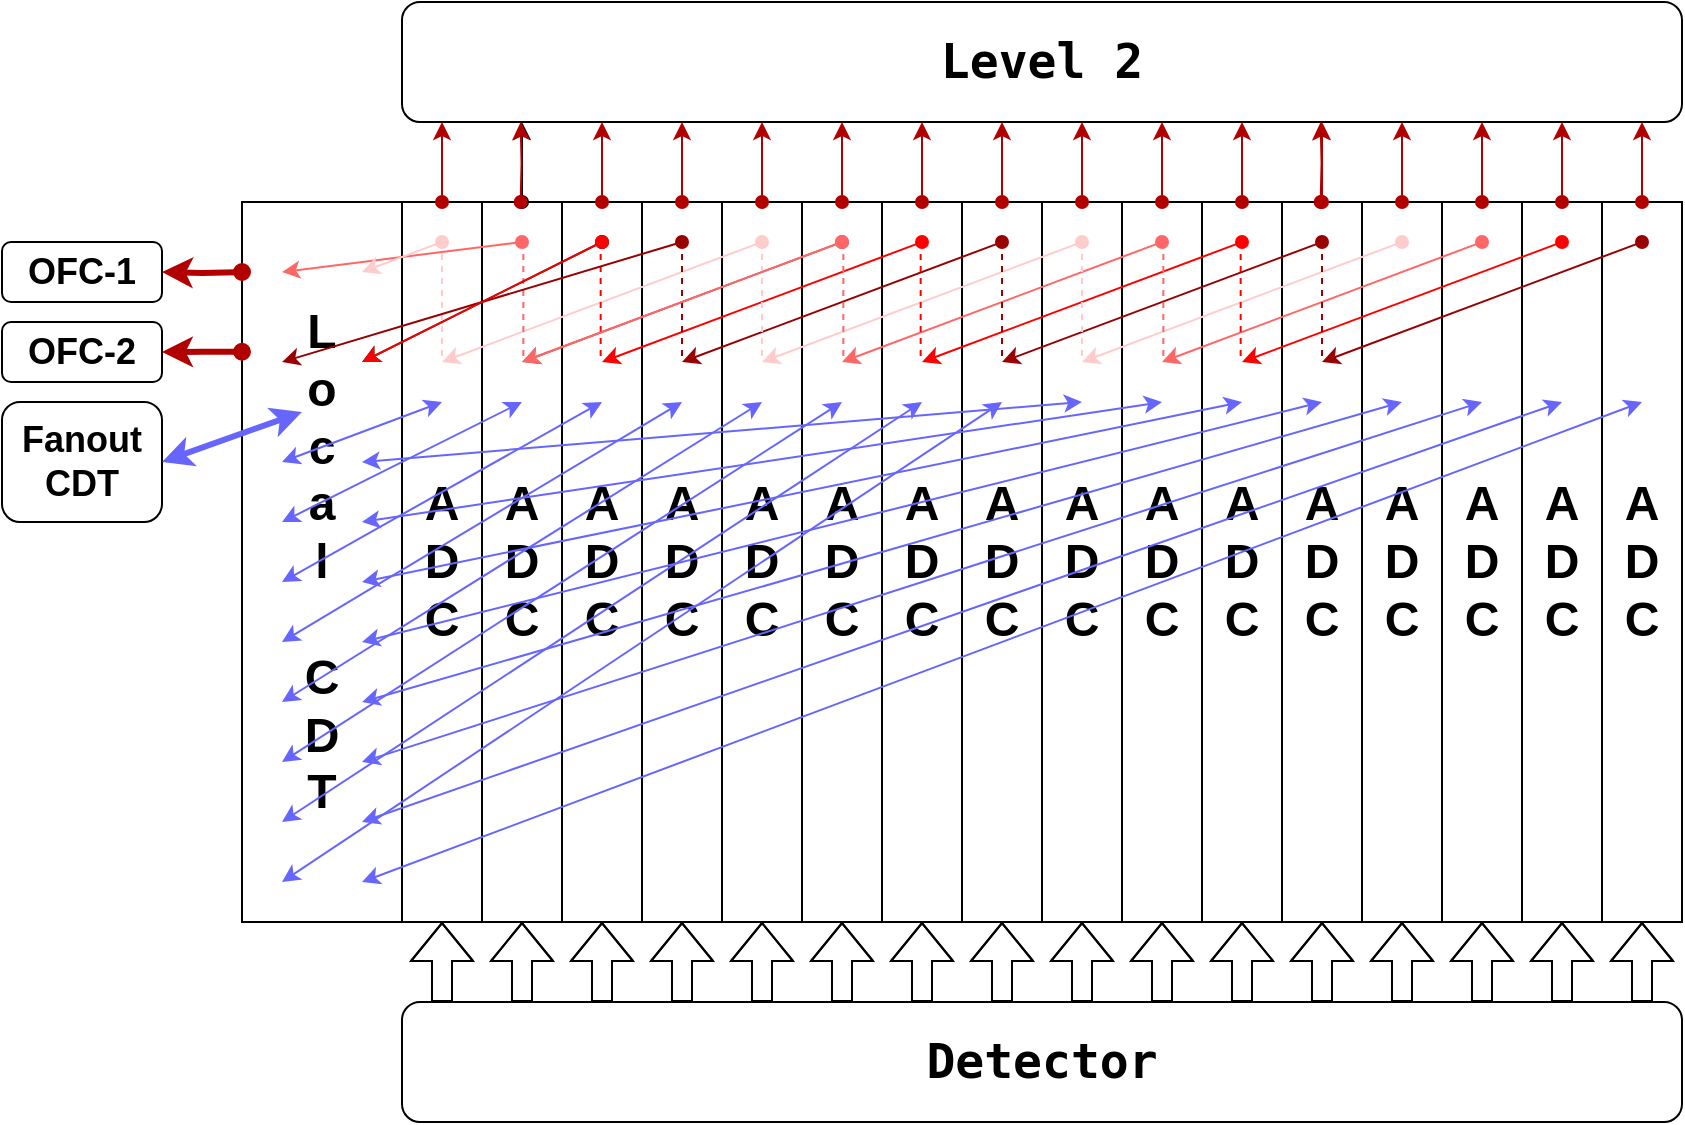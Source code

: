 <mxfile version="13.0.1" type="github">
  <diagram id="c4hljf-op57V5p_WFwa3" name="Page-1">
    <mxGraphModel dx="1564" dy="956" grid="1" gridSize="10" guides="1" tooltips="1" connect="1" arrows="1" fold="1" page="1" pageScale="1" pageWidth="850" pageHeight="1100" math="0" shadow="0">
      <root>
        <mxCell id="0" />
        <mxCell id="1" parent="0" />
        <mxCell id="8QlNRYFuqzHitPFtihIb-22" value="&lt;span style=&quot;font-size: 24px&quot;&gt;L&lt;br&gt;o&lt;br&gt;c&lt;br&gt;a&lt;br&gt;l&lt;br&gt;&lt;br&gt;C&lt;/span&gt;&lt;br style=&quot;font-size: 24px&quot;&gt;&lt;span style=&quot;font-size: 24px&quot;&gt;D&lt;/span&gt;&lt;br style=&quot;font-size: 24px&quot;&gt;&lt;span style=&quot;font-size: 24px&quot;&gt;T&lt;/span&gt;" style="rounded=0;whiteSpace=wrap;html=1;fontStyle=1" parent="1" vertex="1">
          <mxGeometry x="125" y="120" width="80" height="360" as="geometry" />
        </mxCell>
        <mxCell id="8QlNRYFuqzHitPFtihIb-60" style="edgeStyle=orthogonalEdgeStyle;rounded=0;orthogonalLoop=1;jettySize=auto;html=1;exitX=0.5;exitY=1;exitDx=0;exitDy=0;startArrow=block;startFill=1;endArrow=none;endFill=0;shape=flexArrow;fontStyle=1" parent="1" source="8QlNRYFuqzHitPFtihIb-23" edge="1">
          <mxGeometry relative="1" as="geometry">
            <mxPoint x="225" y="520" as="targetPoint" />
            <Array as="points">
              <mxPoint x="225" y="500" />
              <mxPoint x="225" y="500" />
            </Array>
          </mxGeometry>
        </mxCell>
        <mxCell id="8QlNRYFuqzHitPFtihIb-23" value="&lt;span style=&quot;font-size: 24px&quot;&gt;A&lt;/span&gt;&lt;br style=&quot;font-size: 24px&quot;&gt;&lt;span style=&quot;font-size: 24px&quot;&gt;D&lt;/span&gt;&lt;br style=&quot;font-size: 24px&quot;&gt;&lt;span style=&quot;font-size: 24px&quot;&gt;C&lt;/span&gt;" style="rounded=0;whiteSpace=wrap;html=1;fontStyle=1" parent="1" vertex="1">
          <mxGeometry x="205" y="120" width="40" height="360" as="geometry" />
        </mxCell>
        <mxCell id="8QlNRYFuqzHitPFtihIb-61" style="edgeStyle=orthogonalEdgeStyle;rounded=0;orthogonalLoop=1;jettySize=auto;html=1;exitX=0.5;exitY=1;exitDx=0;exitDy=0;startArrow=block;startFill=1;endArrow=none;endFill=0;shape=flexArrow;fontStyle=1" parent="1" source="8QlNRYFuqzHitPFtihIb-24" edge="1">
          <mxGeometry relative="1" as="geometry">
            <mxPoint x="265" y="520" as="targetPoint" />
          </mxGeometry>
        </mxCell>
        <mxCell id="8QlNRYFuqzHitPFtihIb-24" value="&lt;span style=&quot;font-size: 24px&quot;&gt;A&lt;/span&gt;&lt;br style=&quot;font-size: 24px&quot;&gt;&lt;span style=&quot;font-size: 24px&quot;&gt;D&lt;/span&gt;&lt;br style=&quot;font-size: 24px&quot;&gt;&lt;span style=&quot;font-size: 24px&quot;&gt;C&lt;/span&gt;" style="rounded=0;whiteSpace=wrap;html=1;fontStyle=1" parent="1" vertex="1">
          <mxGeometry x="245" y="120" width="40" height="360" as="geometry" />
        </mxCell>
        <mxCell id="8QlNRYFuqzHitPFtihIb-63" style="edgeStyle=orthogonalEdgeStyle;rounded=0;orthogonalLoop=1;jettySize=auto;html=1;exitX=0.5;exitY=1;exitDx=0;exitDy=0;startArrow=block;startFill=1;endArrow=none;endFill=0;shape=flexArrow;fontStyle=1" parent="1" source="8QlNRYFuqzHitPFtihIb-25" edge="1">
          <mxGeometry relative="1" as="geometry">
            <mxPoint x="305" y="520" as="targetPoint" />
          </mxGeometry>
        </mxCell>
        <mxCell id="8QlNRYFuqzHitPFtihIb-25" value="&lt;span style=&quot;font-size: 24px&quot;&gt;A&lt;/span&gt;&lt;br style=&quot;font-size: 24px&quot;&gt;&lt;span style=&quot;font-size: 24px&quot;&gt;D&lt;/span&gt;&lt;br style=&quot;font-size: 24px&quot;&gt;&lt;span style=&quot;font-size: 24px&quot;&gt;C&lt;/span&gt;" style="rounded=0;whiteSpace=wrap;html=1;fontStyle=1" parent="1" vertex="1">
          <mxGeometry x="285" y="120" width="40" height="360" as="geometry" />
        </mxCell>
        <mxCell id="8QlNRYFuqzHitPFtihIb-64" style="edgeStyle=orthogonalEdgeStyle;rounded=0;orthogonalLoop=1;jettySize=auto;html=1;exitX=0.5;exitY=1;exitDx=0;exitDy=0;startArrow=block;startFill=1;endArrow=none;endFill=0;shape=flexArrow;fontStyle=1" parent="1" source="8QlNRYFuqzHitPFtihIb-26" edge="1">
          <mxGeometry relative="1" as="geometry">
            <mxPoint x="345" y="520" as="targetPoint" />
          </mxGeometry>
        </mxCell>
        <mxCell id="8QlNRYFuqzHitPFtihIb-26" value="&lt;span style=&quot;font-size: 24px&quot;&gt;A&lt;/span&gt;&lt;br style=&quot;font-size: 24px&quot;&gt;&lt;span style=&quot;font-size: 24px&quot;&gt;D&lt;/span&gt;&lt;br style=&quot;font-size: 24px&quot;&gt;&lt;span style=&quot;font-size: 24px&quot;&gt;C&lt;/span&gt;" style="rounded=0;whiteSpace=wrap;html=1;fontStyle=1" parent="1" vertex="1">
          <mxGeometry x="325" y="120" width="40" height="360" as="geometry" />
        </mxCell>
        <mxCell id="8QlNRYFuqzHitPFtihIb-65" style="edgeStyle=orthogonalEdgeStyle;rounded=0;orthogonalLoop=1;jettySize=auto;html=1;exitX=0.5;exitY=1;exitDx=0;exitDy=0;startArrow=block;startFill=1;endArrow=none;endFill=0;shape=flexArrow;fontStyle=1" parent="1" source="8QlNRYFuqzHitPFtihIb-27" edge="1">
          <mxGeometry relative="1" as="geometry">
            <mxPoint x="385" y="520" as="targetPoint" />
          </mxGeometry>
        </mxCell>
        <mxCell id="8QlNRYFuqzHitPFtihIb-27" value="&lt;span style=&quot;font-size: 24px&quot;&gt;A&lt;/span&gt;&lt;br style=&quot;font-size: 24px&quot;&gt;&lt;span style=&quot;font-size: 24px&quot;&gt;D&lt;/span&gt;&lt;br style=&quot;font-size: 24px&quot;&gt;&lt;span style=&quot;font-size: 24px&quot;&gt;C&lt;/span&gt;" style="rounded=0;whiteSpace=wrap;html=1;fontStyle=1" parent="1" vertex="1">
          <mxGeometry x="365" y="120" width="40" height="360" as="geometry" />
        </mxCell>
        <mxCell id="8QlNRYFuqzHitPFtihIb-66" style="edgeStyle=orthogonalEdgeStyle;rounded=0;orthogonalLoop=1;jettySize=auto;html=1;exitX=0.5;exitY=1;exitDx=0;exitDy=0;startArrow=block;startFill=1;endArrow=none;endFill=0;shape=flexArrow;fontStyle=1" parent="1" source="8QlNRYFuqzHitPFtihIb-28" edge="1">
          <mxGeometry relative="1" as="geometry">
            <mxPoint x="425" y="520" as="targetPoint" />
          </mxGeometry>
        </mxCell>
        <mxCell id="8QlNRYFuqzHitPFtihIb-28" value="&lt;span style=&quot;font-size: 24px&quot;&gt;A&lt;/span&gt;&lt;br style=&quot;font-size: 24px&quot;&gt;&lt;span style=&quot;font-size: 24px&quot;&gt;D&lt;/span&gt;&lt;br style=&quot;font-size: 24px&quot;&gt;&lt;span style=&quot;font-size: 24px&quot;&gt;C&lt;/span&gt;" style="rounded=0;whiteSpace=wrap;html=1;fontStyle=1" parent="1" vertex="1">
          <mxGeometry x="405" y="120" width="40" height="360" as="geometry" />
        </mxCell>
        <mxCell id="8QlNRYFuqzHitPFtihIb-67" style="edgeStyle=orthogonalEdgeStyle;rounded=0;orthogonalLoop=1;jettySize=auto;html=1;exitX=0.5;exitY=1;exitDx=0;exitDy=0;startArrow=block;startFill=1;endArrow=none;endFill=0;shape=flexArrow;fontStyle=1" parent="1" source="8QlNRYFuqzHitPFtihIb-29" edge="1">
          <mxGeometry relative="1" as="geometry">
            <mxPoint x="465" y="520" as="targetPoint" />
          </mxGeometry>
        </mxCell>
        <mxCell id="8QlNRYFuqzHitPFtihIb-29" value="&lt;span style=&quot;font-size: 24px&quot;&gt;A&lt;/span&gt;&lt;br style=&quot;font-size: 24px&quot;&gt;&lt;span style=&quot;font-size: 24px&quot;&gt;D&lt;/span&gt;&lt;br style=&quot;font-size: 24px&quot;&gt;&lt;span style=&quot;font-size: 24px&quot;&gt;C&lt;/span&gt;" style="rounded=0;whiteSpace=wrap;html=1;fontStyle=1" parent="1" vertex="1">
          <mxGeometry x="445" y="120" width="40" height="360" as="geometry" />
        </mxCell>
        <mxCell id="8QlNRYFuqzHitPFtihIb-68" style="edgeStyle=orthogonalEdgeStyle;rounded=0;orthogonalLoop=1;jettySize=auto;html=1;exitX=0.5;exitY=1;exitDx=0;exitDy=0;startArrow=block;startFill=1;endArrow=none;endFill=0;shape=flexArrow;fontStyle=1" parent="1" source="8QlNRYFuqzHitPFtihIb-30" edge="1">
          <mxGeometry relative="1" as="geometry">
            <mxPoint x="505" y="520" as="targetPoint" />
          </mxGeometry>
        </mxCell>
        <mxCell id="8QlNRYFuqzHitPFtihIb-30" value="&lt;span style=&quot;font-size: 24px&quot;&gt;A&lt;/span&gt;&lt;br style=&quot;font-size: 24px&quot;&gt;&lt;span style=&quot;font-size: 24px&quot;&gt;D&lt;/span&gt;&lt;br style=&quot;font-size: 24px&quot;&gt;&lt;span style=&quot;font-size: 24px&quot;&gt;C&lt;/span&gt;" style="rounded=0;whiteSpace=wrap;html=1;fontStyle=1" parent="1" vertex="1">
          <mxGeometry x="485" y="120" width="40" height="360" as="geometry" />
        </mxCell>
        <mxCell id="8QlNRYFuqzHitPFtihIb-69" style="edgeStyle=orthogonalEdgeStyle;rounded=0;orthogonalLoop=1;jettySize=auto;html=1;exitX=0.5;exitY=1;exitDx=0;exitDy=0;startArrow=block;startFill=1;endArrow=none;endFill=0;shape=flexArrow;fontStyle=1" parent="1" source="8QlNRYFuqzHitPFtihIb-31" edge="1">
          <mxGeometry relative="1" as="geometry">
            <mxPoint x="545" y="520" as="targetPoint" />
          </mxGeometry>
        </mxCell>
        <mxCell id="8QlNRYFuqzHitPFtihIb-31" value="&lt;span style=&quot;font-size: 24px&quot;&gt;A&lt;/span&gt;&lt;br style=&quot;font-size: 24px&quot;&gt;&lt;span style=&quot;font-size: 24px&quot;&gt;D&lt;/span&gt;&lt;br style=&quot;font-size: 24px&quot;&gt;&lt;span style=&quot;font-size: 24px&quot;&gt;C&lt;/span&gt;" style="rounded=0;whiteSpace=wrap;html=1;fontStyle=1" parent="1" vertex="1">
          <mxGeometry x="525" y="120" width="40" height="360" as="geometry" />
        </mxCell>
        <mxCell id="8QlNRYFuqzHitPFtihIb-70" style="edgeStyle=orthogonalEdgeStyle;rounded=0;orthogonalLoop=1;jettySize=auto;html=1;exitX=0.5;exitY=1;exitDx=0;exitDy=0;startArrow=block;startFill=1;endArrow=none;endFill=0;shape=flexArrow;fontStyle=1" parent="1" source="8QlNRYFuqzHitPFtihIb-32" edge="1">
          <mxGeometry relative="1" as="geometry">
            <mxPoint x="585" y="520" as="targetPoint" />
          </mxGeometry>
        </mxCell>
        <mxCell id="8QlNRYFuqzHitPFtihIb-32" value="&lt;span style=&quot;font-size: 24px&quot;&gt;A&lt;/span&gt;&lt;br style=&quot;font-size: 24px&quot;&gt;&lt;span style=&quot;font-size: 24px&quot;&gt;D&lt;/span&gt;&lt;br style=&quot;font-size: 24px&quot;&gt;&lt;span style=&quot;font-size: 24px&quot;&gt;C&lt;/span&gt;" style="rounded=0;whiteSpace=wrap;html=1;fontStyle=1" parent="1" vertex="1">
          <mxGeometry x="565" y="120" width="40" height="360" as="geometry" />
        </mxCell>
        <mxCell id="8QlNRYFuqzHitPFtihIb-71" style="edgeStyle=orthogonalEdgeStyle;rounded=0;orthogonalLoop=1;jettySize=auto;html=1;exitX=0.5;exitY=1;exitDx=0;exitDy=0;startArrow=block;startFill=1;endArrow=none;endFill=0;shape=flexArrow;fontStyle=1" parent="1" source="8QlNRYFuqzHitPFtihIb-33" edge="1">
          <mxGeometry relative="1" as="geometry">
            <mxPoint x="625" y="520" as="targetPoint" />
          </mxGeometry>
        </mxCell>
        <mxCell id="8QlNRYFuqzHitPFtihIb-33" value="&lt;span style=&quot;font-size: 24px&quot;&gt;A&lt;/span&gt;&lt;br style=&quot;font-size: 24px&quot;&gt;&lt;span style=&quot;font-size: 24px&quot;&gt;D&lt;/span&gt;&lt;br style=&quot;font-size: 24px&quot;&gt;&lt;span style=&quot;font-size: 24px&quot;&gt;C&lt;/span&gt;" style="rounded=0;whiteSpace=wrap;html=1;fontStyle=1" parent="1" vertex="1">
          <mxGeometry x="605" y="120" width="40" height="360" as="geometry" />
        </mxCell>
        <mxCell id="8QlNRYFuqzHitPFtihIb-72" style="edgeStyle=orthogonalEdgeStyle;rounded=0;orthogonalLoop=1;jettySize=auto;html=1;exitX=0.5;exitY=1;exitDx=0;exitDy=0;startArrow=block;startFill=1;endArrow=none;endFill=0;shape=flexArrow;fontStyle=1" parent="1" source="8QlNRYFuqzHitPFtihIb-34" edge="1">
          <mxGeometry relative="1" as="geometry">
            <mxPoint x="665" y="520" as="targetPoint" />
          </mxGeometry>
        </mxCell>
        <mxCell id="8QlNRYFuqzHitPFtihIb-34" value="&lt;span style=&quot;font-size: 24px&quot;&gt;A&lt;/span&gt;&lt;br style=&quot;font-size: 24px&quot;&gt;&lt;span style=&quot;font-size: 24px&quot;&gt;D&lt;/span&gt;&lt;br style=&quot;font-size: 24px&quot;&gt;&lt;span style=&quot;font-size: 24px&quot;&gt;C&lt;/span&gt;" style="rounded=0;whiteSpace=wrap;html=1;fontStyle=1" parent="1" vertex="1">
          <mxGeometry x="645" y="120" width="40" height="360" as="geometry" />
        </mxCell>
        <mxCell id="8QlNRYFuqzHitPFtihIb-73" style="edgeStyle=orthogonalEdgeStyle;rounded=0;orthogonalLoop=1;jettySize=auto;html=1;exitX=0.5;exitY=1;exitDx=0;exitDy=0;startArrow=block;startFill=1;endArrow=none;endFill=0;shape=flexArrow;fontStyle=1" parent="1" source="8QlNRYFuqzHitPFtihIb-35" edge="1">
          <mxGeometry relative="1" as="geometry">
            <mxPoint x="705" y="520" as="targetPoint" />
          </mxGeometry>
        </mxCell>
        <mxCell id="8QlNRYFuqzHitPFtihIb-35" value="&lt;span style=&quot;font-size: 24px&quot;&gt;A&lt;/span&gt;&lt;br style=&quot;font-size: 24px&quot;&gt;&lt;span style=&quot;font-size: 24px&quot;&gt;D&lt;/span&gt;&lt;br style=&quot;font-size: 24px&quot;&gt;&lt;span style=&quot;font-size: 24px&quot;&gt;C&lt;/span&gt;" style="rounded=0;whiteSpace=wrap;html=1;fontStyle=1" parent="1" vertex="1">
          <mxGeometry x="685" y="120" width="40" height="360" as="geometry" />
        </mxCell>
        <mxCell id="8QlNRYFuqzHitPFtihIb-74" style="edgeStyle=orthogonalEdgeStyle;rounded=0;orthogonalLoop=1;jettySize=auto;html=1;exitX=0.5;exitY=1;exitDx=0;exitDy=0;startArrow=block;startFill=1;endArrow=none;endFill=0;shape=flexArrow;fontStyle=1" parent="1" source="8QlNRYFuqzHitPFtihIb-36" edge="1">
          <mxGeometry relative="1" as="geometry">
            <mxPoint x="745" y="520" as="targetPoint" />
          </mxGeometry>
        </mxCell>
        <mxCell id="8QlNRYFuqzHitPFtihIb-36" value="&lt;span style=&quot;font-size: 24px&quot;&gt;A&lt;/span&gt;&lt;br style=&quot;font-size: 24px&quot;&gt;&lt;span style=&quot;font-size: 24px&quot;&gt;D&lt;/span&gt;&lt;br style=&quot;font-size: 24px&quot;&gt;&lt;span style=&quot;font-size: 24px&quot;&gt;C&lt;/span&gt;" style="rounded=0;whiteSpace=wrap;html=1;fontStyle=1" parent="1" vertex="1">
          <mxGeometry x="725" y="120" width="40" height="360" as="geometry" />
        </mxCell>
        <mxCell id="8QlNRYFuqzHitPFtihIb-75" style="edgeStyle=orthogonalEdgeStyle;rounded=0;orthogonalLoop=1;jettySize=auto;html=1;exitX=0.5;exitY=1;exitDx=0;exitDy=0;startArrow=block;startFill=1;endArrow=none;endFill=0;shape=flexArrow;fontStyle=1" parent="1" source="8QlNRYFuqzHitPFtihIb-37" edge="1">
          <mxGeometry relative="1" as="geometry">
            <mxPoint x="785" y="520" as="targetPoint" />
          </mxGeometry>
        </mxCell>
        <mxCell id="8QlNRYFuqzHitPFtihIb-37" value="&lt;span style=&quot;font-size: 24px&quot;&gt;A&lt;/span&gt;&lt;br style=&quot;font-size: 24px&quot;&gt;&lt;span style=&quot;font-size: 24px&quot;&gt;D&lt;/span&gt;&lt;br style=&quot;font-size: 24px&quot;&gt;&lt;span style=&quot;font-size: 24px&quot;&gt;C&lt;/span&gt;" style="rounded=0;whiteSpace=wrap;html=1;fontStyle=1" parent="1" vertex="1">
          <mxGeometry x="765" y="120" width="40" height="360" as="geometry" />
        </mxCell>
        <mxCell id="8QlNRYFuqzHitPFtihIb-76" style="edgeStyle=orthogonalEdgeStyle;rounded=0;orthogonalLoop=1;jettySize=auto;html=1;exitX=0.5;exitY=1;exitDx=0;exitDy=0;startArrow=block;startFill=1;endArrow=none;endFill=0;shape=flexArrow;fontStyle=1" parent="1" source="8QlNRYFuqzHitPFtihIb-38" edge="1">
          <mxGeometry relative="1" as="geometry">
            <mxPoint x="825" y="520" as="targetPoint" />
          </mxGeometry>
        </mxCell>
        <mxCell id="8QlNRYFuqzHitPFtihIb-38" value="&lt;span style=&quot;font-size: 24px&quot;&gt;A&lt;/span&gt;&lt;br style=&quot;font-size: 24px&quot;&gt;&lt;span style=&quot;font-size: 24px&quot;&gt;D&lt;/span&gt;&lt;br style=&quot;font-size: 24px&quot;&gt;&lt;span style=&quot;font-size: 24px&quot;&gt;C&lt;/span&gt;" style="rounded=0;whiteSpace=wrap;html=1;fontStyle=1" parent="1" vertex="1">
          <mxGeometry x="805" y="120" width="40" height="360" as="geometry" />
        </mxCell>
        <mxCell id="8QlNRYFuqzHitPFtihIb-77" value="&lt;pre&gt;&lt;font style=&quot;font-size: 24px&quot;&gt;Detector&lt;/font&gt;&lt;/pre&gt;" style="rounded=1;whiteSpace=wrap;html=1;fontStyle=1" parent="1" vertex="1">
          <mxGeometry x="205" y="520" width="640" height="60" as="geometry" />
        </mxCell>
        <mxCell id="8QlNRYFuqzHitPFtihIb-79" value="&lt;pre&gt;&lt;font style=&quot;font-size: 24px&quot;&gt;Level 2&lt;/font&gt;&lt;/pre&gt;" style="rounded=1;whiteSpace=wrap;html=1;fontStyle=1" parent="1" vertex="1">
          <mxGeometry x="205" y="20" width="640" height="60" as="geometry" />
        </mxCell>
        <mxCell id="8QlNRYFuqzHitPFtihIb-83" value="" style="endArrow=classic;html=1;startArrow=oval;startFill=1;strokeColor=#990000;fontStyle=1" parent="1" edge="1">
          <mxGeometry width="50" height="50" relative="1" as="geometry">
            <mxPoint x="825" y="140" as="sourcePoint" />
            <mxPoint x="665" y="200" as="targetPoint" />
          </mxGeometry>
        </mxCell>
        <mxCell id="8QlNRYFuqzHitPFtihIb-86" value="" style="endArrow=classic;html=1;startArrow=oval;startFill=1;strokeColor=#FF0000;fontStyle=1" parent="1" edge="1">
          <mxGeometry width="50" height="50" relative="1" as="geometry">
            <mxPoint x="785" y="140" as="sourcePoint" />
            <mxPoint x="625" y="200" as="targetPoint" />
          </mxGeometry>
        </mxCell>
        <mxCell id="8QlNRYFuqzHitPFtihIb-87" value="" style="endArrow=classic;html=1;startArrow=oval;startFill=1;fillColor=#f8cecc;strokeColor=#FF6666;fontStyle=1" parent="1" edge="1">
          <mxGeometry width="50" height="50" relative="1" as="geometry">
            <mxPoint x="745" y="140" as="sourcePoint" />
            <mxPoint x="585" y="200" as="targetPoint" />
          </mxGeometry>
        </mxCell>
        <mxCell id="8QlNRYFuqzHitPFtihIb-88" value="" style="endArrow=classic;html=1;startArrow=oval;startFill=1;strokeColor=#FFCCCC;fontStyle=1" parent="1" edge="1">
          <mxGeometry width="50" height="50" relative="1" as="geometry">
            <mxPoint x="705" y="140" as="sourcePoint" />
            <mxPoint x="545" y="200" as="targetPoint" />
          </mxGeometry>
        </mxCell>
        <mxCell id="8QlNRYFuqzHitPFtihIb-89" value="" style="endArrow=classic;html=1;startArrow=oval;startFill=1;strokeColor=#990000;fontStyle=1" parent="1" edge="1">
          <mxGeometry width="50" height="50" relative="1" as="geometry">
            <mxPoint x="665" y="140" as="sourcePoint" />
            <mxPoint x="505" y="200" as="targetPoint" />
          </mxGeometry>
        </mxCell>
        <mxCell id="8QlNRYFuqzHitPFtihIb-90" value="" style="endArrow=classic;html=1;startArrow=oval;startFill=1;strokeColor=#FF0000;fontStyle=1" parent="1" edge="1">
          <mxGeometry width="50" height="50" relative="1" as="geometry">
            <mxPoint x="625" y="140" as="sourcePoint" />
            <mxPoint x="465" y="200" as="targetPoint" />
          </mxGeometry>
        </mxCell>
        <mxCell id="8QlNRYFuqzHitPFtihIb-91" value="" style="endArrow=classic;html=1;startArrow=oval;startFill=1;fillColor=#f8cecc;strokeColor=#FF6666;fontStyle=1" parent="1" edge="1">
          <mxGeometry width="50" height="50" relative="1" as="geometry">
            <mxPoint x="585" y="140" as="sourcePoint" />
            <mxPoint x="425" y="200" as="targetPoint" />
          </mxGeometry>
        </mxCell>
        <mxCell id="8QlNRYFuqzHitPFtihIb-92" value="" style="endArrow=classic;html=1;startArrow=oval;startFill=1;strokeColor=#FFCCCC;fontStyle=1" parent="1" edge="1">
          <mxGeometry width="50" height="50" relative="1" as="geometry">
            <mxPoint x="545" y="140" as="sourcePoint" />
            <mxPoint x="385" y="200" as="targetPoint" />
          </mxGeometry>
        </mxCell>
        <mxCell id="8QlNRYFuqzHitPFtihIb-93" value="" style="endArrow=classic;html=1;startArrow=oval;startFill=1;strokeColor=#990000;fontStyle=1" parent="1" edge="1">
          <mxGeometry width="50" height="50" relative="1" as="geometry">
            <mxPoint x="505" y="140" as="sourcePoint" />
            <mxPoint x="345" y="200" as="targetPoint" />
          </mxGeometry>
        </mxCell>
        <mxCell id="8QlNRYFuqzHitPFtihIb-94" value="" style="endArrow=classic;html=1;startArrow=oval;startFill=1;strokeColor=#FF0000;fontStyle=1" parent="1" edge="1">
          <mxGeometry width="50" height="50" relative="1" as="geometry">
            <mxPoint x="465" y="140" as="sourcePoint" />
            <mxPoint x="305" y="200" as="targetPoint" />
          </mxGeometry>
        </mxCell>
        <mxCell id="8QlNRYFuqzHitPFtihIb-95" value="" style="endArrow=classic;html=1;startArrow=oval;startFill=1;fillColor=#f8cecc;strokeColor=#b85450;fontStyle=1" parent="1" edge="1">
          <mxGeometry width="50" height="50" relative="1" as="geometry">
            <mxPoint x="425" y="140" as="sourcePoint" />
            <mxPoint x="265" y="200" as="targetPoint" />
          </mxGeometry>
        </mxCell>
        <mxCell id="8QlNRYFuqzHitPFtihIb-96" value="" style="endArrow=classic;html=1;startArrow=oval;startFill=1;strokeColor=#FFCCCC;fontStyle=1" parent="1" edge="1">
          <mxGeometry width="50" height="50" relative="1" as="geometry">
            <mxPoint x="385" y="140" as="sourcePoint" />
            <mxPoint x="225" y="200" as="targetPoint" />
          </mxGeometry>
        </mxCell>
        <mxCell id="8QlNRYFuqzHitPFtihIb-97" value="" style="endArrow=none;dashed=1;html=1;strokeColor=#990000;fontStyle=1" parent="1" edge="1">
          <mxGeometry width="50" height="50" relative="1" as="geometry">
            <mxPoint x="665" y="140" as="sourcePoint" />
            <mxPoint x="665" y="200" as="targetPoint" />
          </mxGeometry>
        </mxCell>
        <mxCell id="8QlNRYFuqzHitPFtihIb-98" value="" style="endArrow=none;dashed=1;html=1;strokeColor=#FF0000;fontStyle=1" parent="1" edge="1">
          <mxGeometry width="50" height="50" relative="1" as="geometry">
            <mxPoint x="624.33" y="140" as="sourcePoint" />
            <mxPoint x="624.33" y="200" as="targetPoint" />
          </mxGeometry>
        </mxCell>
        <mxCell id="8QlNRYFuqzHitPFtihIb-99" value="" style="endArrow=none;dashed=1;html=1;fillColor=#f8cecc;strokeColor=#FF6666;fontStyle=1" parent="1" edge="1">
          <mxGeometry width="50" height="50" relative="1" as="geometry">
            <mxPoint x="585.67" y="140" as="sourcePoint" />
            <mxPoint x="585.67" y="200" as="targetPoint" />
          </mxGeometry>
        </mxCell>
        <mxCell id="8QlNRYFuqzHitPFtihIb-100" value="" style="endArrow=none;dashed=1;html=1;strokeColor=#FFCCCC;fontStyle=1" parent="1" edge="1">
          <mxGeometry width="50" height="50" relative="1" as="geometry">
            <mxPoint x="545" y="140" as="sourcePoint" />
            <mxPoint x="545" y="200" as="targetPoint" />
          </mxGeometry>
        </mxCell>
        <mxCell id="8QlNRYFuqzHitPFtihIb-101" value="" style="endArrow=none;dashed=1;html=1;strokeColor=#990000;fontStyle=1" parent="1" edge="1">
          <mxGeometry width="50" height="50" relative="1" as="geometry">
            <mxPoint x="505" y="140" as="sourcePoint" />
            <mxPoint x="505" y="200" as="targetPoint" />
          </mxGeometry>
        </mxCell>
        <mxCell id="8QlNRYFuqzHitPFtihIb-102" value="" style="endArrow=none;dashed=1;html=1;strokeColor=#FF0000;fontStyle=1" parent="1" edge="1">
          <mxGeometry width="50" height="50" relative="1" as="geometry">
            <mxPoint x="464.33" y="140" as="sourcePoint" />
            <mxPoint x="464.33" y="200" as="targetPoint" />
          </mxGeometry>
        </mxCell>
        <mxCell id="8QlNRYFuqzHitPFtihIb-103" value="" style="endArrow=none;dashed=1;html=1;fillColor=#f8cecc;strokeColor=#FF6666;fontStyle=1" parent="1" edge="1">
          <mxGeometry width="50" height="50" relative="1" as="geometry">
            <mxPoint x="425.67" y="140" as="sourcePoint" />
            <mxPoint x="425.67" y="200" as="targetPoint" />
          </mxGeometry>
        </mxCell>
        <mxCell id="8QlNRYFuqzHitPFtihIb-104" value="" style="endArrow=none;dashed=1;html=1;strokeColor=#FFCCCC;fontStyle=1" parent="1" edge="1">
          <mxGeometry width="50" height="50" relative="1" as="geometry">
            <mxPoint x="385" y="140" as="sourcePoint" />
            <mxPoint x="385" y="200" as="targetPoint" />
          </mxGeometry>
        </mxCell>
        <mxCell id="8QlNRYFuqzHitPFtihIb-105" value="" style="endArrow=none;dashed=1;html=1;strokeColor=#990000;fontStyle=1" parent="1" edge="1">
          <mxGeometry width="50" height="50" relative="1" as="geometry">
            <mxPoint x="345" y="140" as="sourcePoint" />
            <mxPoint x="345" y="200" as="targetPoint" />
          </mxGeometry>
        </mxCell>
        <mxCell id="8QlNRYFuqzHitPFtihIb-106" value="" style="endArrow=none;dashed=1;html=1;strokeColor=#FF0000;fontStyle=1" parent="1" edge="1">
          <mxGeometry width="50" height="50" relative="1" as="geometry">
            <mxPoint x="304.33" y="140" as="sourcePoint" />
            <mxPoint x="304.33" y="200" as="targetPoint" />
          </mxGeometry>
        </mxCell>
        <mxCell id="8QlNRYFuqzHitPFtihIb-107" value="" style="endArrow=none;dashed=1;html=1;fillColor=#f8cecc;strokeColor=#FF6666;fontStyle=1" parent="1" edge="1">
          <mxGeometry width="50" height="50" relative="1" as="geometry">
            <mxPoint x="265.67" y="140" as="sourcePoint" />
            <mxPoint x="265.67" y="200" as="targetPoint" />
          </mxGeometry>
        </mxCell>
        <mxCell id="8QlNRYFuqzHitPFtihIb-108" value="" style="endArrow=none;dashed=1;html=1;strokeColor=#FFCCCC;fontStyle=1" parent="1" edge="1">
          <mxGeometry width="50" height="50" relative="1" as="geometry">
            <mxPoint x="225" y="140" as="sourcePoint" />
            <mxPoint x="225" y="200" as="targetPoint" />
          </mxGeometry>
        </mxCell>
        <mxCell id="8QlNRYFuqzHitPFtihIb-109" value="" style="endArrow=classic;html=1;startArrow=oval;startFill=1;strokeColor=#990000;fontStyle=1" parent="1" edge="1">
          <mxGeometry width="50" height="50" relative="1" as="geometry">
            <mxPoint x="345" y="140" as="sourcePoint" />
            <mxPoint x="145" y="200" as="targetPoint" />
          </mxGeometry>
        </mxCell>
        <mxCell id="8QlNRYFuqzHitPFtihIb-110" value="" style="endArrow=classic;html=1;startArrow=oval;startFill=1;fontStyle=1" parent="1" edge="1">
          <mxGeometry width="50" height="50" relative="1" as="geometry">
            <mxPoint x="305" y="140" as="sourcePoint" />
            <mxPoint x="185" y="200" as="targetPoint" />
          </mxGeometry>
        </mxCell>
        <mxCell id="8QlNRYFuqzHitPFtihIb-111" value="" style="endArrow=classic;html=1;startArrow=oval;startFill=1;fillColor=#f8cecc;strokeColor=#FF6666;fontStyle=1" parent="1" edge="1">
          <mxGeometry width="50" height="50" relative="1" as="geometry">
            <mxPoint x="265" y="140" as="sourcePoint" />
            <mxPoint x="145" y="155" as="targetPoint" />
          </mxGeometry>
        </mxCell>
        <mxCell id="8QlNRYFuqzHitPFtihIb-112" value="" style="endArrow=classic;html=1;startArrow=oval;startFill=1;strokeColor=#FFCCCC;fontStyle=1" parent="1" edge="1">
          <mxGeometry width="50" height="50" relative="1" as="geometry">
            <mxPoint x="225" y="140" as="sourcePoint" />
            <mxPoint x="185" y="155" as="targetPoint" />
          </mxGeometry>
        </mxCell>
        <mxCell id="8QlNRYFuqzHitPFtihIb-114" value="" style="endArrow=classic;startArrow=classic;html=1;strokeColor=#6666FF;fontStyle=1" parent="1" edge="1">
          <mxGeometry width="50" height="50" relative="1" as="geometry">
            <mxPoint x="145" y="250" as="sourcePoint" />
            <mxPoint x="225" y="220" as="targetPoint" />
          </mxGeometry>
        </mxCell>
        <mxCell id="8QlNRYFuqzHitPFtihIb-115" value="" style="endArrow=classic;startArrow=classic;html=1;strokeColor=#6666FF;fontStyle=1" parent="1" edge="1">
          <mxGeometry width="50" height="50" relative="1" as="geometry">
            <mxPoint x="145" y="280" as="sourcePoint" />
            <mxPoint x="265" y="220" as="targetPoint" />
          </mxGeometry>
        </mxCell>
        <mxCell id="8QlNRYFuqzHitPFtihIb-116" value="" style="endArrow=classic;startArrow=classic;html=1;strokeColor=#6666FF;fontStyle=1" parent="1" edge="1">
          <mxGeometry width="50" height="50" relative="1" as="geometry">
            <mxPoint x="145" y="310" as="sourcePoint" />
            <mxPoint x="305" y="220" as="targetPoint" />
          </mxGeometry>
        </mxCell>
        <mxCell id="8QlNRYFuqzHitPFtihIb-117" value="" style="endArrow=classic;startArrow=classic;html=1;strokeColor=#6666FF;fontStyle=1" parent="1" edge="1">
          <mxGeometry width="50" height="50" relative="1" as="geometry">
            <mxPoint x="145" y="340" as="sourcePoint" />
            <mxPoint x="345" y="220" as="targetPoint" />
          </mxGeometry>
        </mxCell>
        <mxCell id="8QlNRYFuqzHitPFtihIb-118" value="" style="endArrow=classic;startArrow=classic;html=1;strokeColor=#6666FF;fontStyle=1" parent="1" edge="1">
          <mxGeometry width="50" height="50" relative="1" as="geometry">
            <mxPoint x="145" y="370" as="sourcePoint" />
            <mxPoint x="385" y="220" as="targetPoint" />
          </mxGeometry>
        </mxCell>
        <mxCell id="8QlNRYFuqzHitPFtihIb-119" value="" style="endArrow=classic;startArrow=classic;html=1;strokeColor=#6666FF;fontStyle=1" parent="1" edge="1">
          <mxGeometry width="50" height="50" relative="1" as="geometry">
            <mxPoint x="145" y="400" as="sourcePoint" />
            <mxPoint x="425" y="220" as="targetPoint" />
          </mxGeometry>
        </mxCell>
        <mxCell id="8QlNRYFuqzHitPFtihIb-120" value="" style="endArrow=classic;startArrow=classic;html=1;strokeColor=#6666FF;fontStyle=1" parent="1" edge="1">
          <mxGeometry width="50" height="50" relative="1" as="geometry">
            <mxPoint x="145" y="430" as="sourcePoint" />
            <mxPoint x="465" y="220" as="targetPoint" />
          </mxGeometry>
        </mxCell>
        <mxCell id="8QlNRYFuqzHitPFtihIb-121" value="" style="endArrow=classic;startArrow=classic;html=1;strokeColor=#6666FF;fontStyle=1" parent="1" edge="1">
          <mxGeometry width="50" height="50" relative="1" as="geometry">
            <mxPoint x="145" y="460" as="sourcePoint" />
            <mxPoint x="505" y="220" as="targetPoint" />
          </mxGeometry>
        </mxCell>
        <mxCell id="8QlNRYFuqzHitPFtihIb-122" value="" style="endArrow=classic;startArrow=classic;html=1;strokeColor=#6666FF;fontStyle=1" parent="1" edge="1">
          <mxGeometry width="50" height="50" relative="1" as="geometry">
            <mxPoint x="185" y="250" as="sourcePoint" />
            <mxPoint x="545" y="220" as="targetPoint" />
          </mxGeometry>
        </mxCell>
        <mxCell id="8QlNRYFuqzHitPFtihIb-123" value="" style="endArrow=classic;startArrow=classic;html=1;strokeColor=#6666FF;fontStyle=1" parent="1" edge="1">
          <mxGeometry width="50" height="50" relative="1" as="geometry">
            <mxPoint x="185" y="280" as="sourcePoint" />
            <mxPoint x="585" y="220" as="targetPoint" />
          </mxGeometry>
        </mxCell>
        <mxCell id="8QlNRYFuqzHitPFtihIb-124" value="" style="endArrow=classic;startArrow=classic;html=1;strokeColor=#6666FF;fontStyle=1" parent="1" edge="1">
          <mxGeometry width="50" height="50" relative="1" as="geometry">
            <mxPoint x="185" y="310" as="sourcePoint" />
            <mxPoint x="625" y="220" as="targetPoint" />
          </mxGeometry>
        </mxCell>
        <mxCell id="8QlNRYFuqzHitPFtihIb-125" value="" style="endArrow=classic;startArrow=classic;html=1;strokeColor=#6666FF;fontStyle=1" parent="1" edge="1">
          <mxGeometry width="50" height="50" relative="1" as="geometry">
            <mxPoint x="185" y="340" as="sourcePoint" />
            <mxPoint x="665" y="220" as="targetPoint" />
          </mxGeometry>
        </mxCell>
        <mxCell id="8QlNRYFuqzHitPFtihIb-126" value="" style="endArrow=classic;startArrow=classic;html=1;strokeColor=#6666FF;fontStyle=1" parent="1" edge="1">
          <mxGeometry width="50" height="50" relative="1" as="geometry">
            <mxPoint x="185" y="370" as="sourcePoint" />
            <mxPoint x="705" y="220" as="targetPoint" />
          </mxGeometry>
        </mxCell>
        <mxCell id="8QlNRYFuqzHitPFtihIb-127" value="" style="endArrow=classic;startArrow=classic;html=1;strokeColor=#6666FF;fontStyle=1" parent="1" edge="1">
          <mxGeometry width="50" height="50" relative="1" as="geometry">
            <mxPoint x="185" y="400" as="sourcePoint" />
            <mxPoint x="745" y="220" as="targetPoint" />
          </mxGeometry>
        </mxCell>
        <mxCell id="8QlNRYFuqzHitPFtihIb-128" value="" style="endArrow=classic;startArrow=classic;html=1;strokeColor=#6666FF;fontStyle=1" parent="1" edge="1">
          <mxGeometry width="50" height="50" relative="1" as="geometry">
            <mxPoint x="185" y="430" as="sourcePoint" />
            <mxPoint x="785" y="220" as="targetPoint" />
          </mxGeometry>
        </mxCell>
        <mxCell id="8QlNRYFuqzHitPFtihIb-129" value="" style="endArrow=classic;startArrow=classic;html=1;strokeColor=#6666FF;fontStyle=1" parent="1" edge="1">
          <mxGeometry width="50" height="50" relative="1" as="geometry">
            <mxPoint x="185" y="460" as="sourcePoint" />
            <mxPoint x="825" y="220" as="targetPoint" />
          </mxGeometry>
        </mxCell>
        <mxCell id="8QlNRYFuqzHitPFtihIb-131" value="" style="endArrow=classic;html=1;startArrow=oval;startFill=1;strokeColor=#FF0000;fontStyle=1" parent="1" edge="1">
          <mxGeometry width="50" height="50" relative="1" as="geometry">
            <mxPoint x="305" y="140" as="sourcePoint" />
            <mxPoint x="185" y="200" as="targetPoint" />
          </mxGeometry>
        </mxCell>
        <mxCell id="8QlNRYFuqzHitPFtihIb-132" value="" style="endArrow=classic;html=1;startArrow=oval;startFill=1;fillColor=#f8cecc;strokeColor=#FF6666;fontStyle=1" parent="1" edge="1">
          <mxGeometry width="50" height="50" relative="1" as="geometry">
            <mxPoint x="425" y="140" as="sourcePoint" />
            <mxPoint x="265" y="200" as="targetPoint" />
          </mxGeometry>
        </mxCell>
        <mxCell id="8QlNRYFuqzHitPFtihIb-134" value="&lt;font style=&quot;font-size: 18px&quot;&gt;OFC-1&lt;/font&gt;" style="rounded=1;whiteSpace=wrap;html=1;fontStyle=1" parent="1" vertex="1">
          <mxGeometry x="5" y="140" width="80" height="30" as="geometry" />
        </mxCell>
        <mxCell id="8QlNRYFuqzHitPFtihIb-135" value="&lt;font style=&quot;font-size: 18px&quot;&gt;OFC-2&lt;/font&gt;" style="rounded=1;whiteSpace=wrap;html=1;fontStyle=1" parent="1" vertex="1">
          <mxGeometry x="5" y="180" width="80" height="30" as="geometry" />
        </mxCell>
        <mxCell id="8QlNRYFuqzHitPFtihIb-136" style="edgeStyle=orthogonalEdgeStyle;rounded=0;orthogonalLoop=1;jettySize=auto;html=1;fillColor=#e51400;strokeColor=#B20000;entryX=1;entryY=0.5;entryDx=0;entryDy=0;jumpSize=7;strokeWidth=3;startArrow=oval;startFill=1;fontStyle=1" parent="1" target="8QlNRYFuqzHitPFtihIb-134" edge="1">
          <mxGeometry relative="1" as="geometry">
            <mxPoint x="235" y="90" as="targetPoint" />
            <mxPoint x="125" y="155" as="sourcePoint" />
          </mxGeometry>
        </mxCell>
        <mxCell id="8QlNRYFuqzHitPFtihIb-137" style="edgeStyle=orthogonalEdgeStyle;rounded=0;orthogonalLoop=1;jettySize=auto;html=1;fillColor=#e51400;strokeColor=#B20000;entryX=1;entryY=0.5;entryDx=0;entryDy=0;exitX=0;exitY=0.208;exitDx=0;exitDy=0;exitPerimeter=0;jumpSize=7;strokeWidth=3;startArrow=oval;startFill=1;fontStyle=1" parent="1" source="8QlNRYFuqzHitPFtihIb-22" target="8QlNRYFuqzHitPFtihIb-135" edge="1">
          <mxGeometry relative="1" as="geometry">
            <mxPoint x="95" y="165" as="targetPoint" />
            <mxPoint x="135" y="165" as="sourcePoint" />
          </mxGeometry>
        </mxCell>
        <mxCell id="8QlNRYFuqzHitPFtihIb-138" value="&lt;font style=&quot;font-size: 18px&quot;&gt;Fanout&lt;br&gt;CDT&lt;br&gt;&lt;/font&gt;" style="rounded=1;whiteSpace=wrap;html=1;fontStyle=1" parent="1" vertex="1">
          <mxGeometry x="5" y="220" width="80" height="60" as="geometry" />
        </mxCell>
        <mxCell id="8QlNRYFuqzHitPFtihIb-139" value="" style="endArrow=classic;startArrow=classic;html=1;strokeColor=#6666FF;exitX=1;exitY=0.5;exitDx=0;exitDy=0;jumpSize=7;strokeWidth=3;fontStyle=1" parent="1" source="8QlNRYFuqzHitPFtihIb-138" edge="1">
          <mxGeometry width="50" height="50" relative="1" as="geometry">
            <mxPoint x="155" y="260" as="sourcePoint" />
            <mxPoint x="155" y="225" as="targetPoint" />
          </mxGeometry>
        </mxCell>
        <mxCell id="8QlNRYFuqzHitPFtihIb-44" style="edgeStyle=orthogonalEdgeStyle;rounded=0;orthogonalLoop=1;jettySize=auto;html=1;fillColor=#e51400;strokeColor=#B20000;startArrow=oval;startFill=1;strokeWidth=1;fontStyle=1" parent="1" source="8QlNRYFuqzHitPFtihIb-23" edge="1">
          <mxGeometry relative="1" as="geometry">
            <mxPoint x="225" y="80" as="targetPoint" />
          </mxGeometry>
        </mxCell>
        <mxCell id="8QlNRYFuqzHitPFtihIb-45" style="edgeStyle=orthogonalEdgeStyle;rounded=0;orthogonalLoop=1;jettySize=auto;html=1;exitX=0.5;exitY=0;exitDx=0;exitDy=0;startArrow=oval;startFill=1;strokeWidth=1;fontStyle=1" parent="1" source="8QlNRYFuqzHitPFtihIb-24" edge="1">
          <mxGeometry relative="1" as="geometry">
            <mxPoint x="265" y="80" as="targetPoint" />
          </mxGeometry>
        </mxCell>
        <mxCell id="8QlNRYFuqzHitPFtihIb-46" style="edgeStyle=orthogonalEdgeStyle;rounded=0;orthogonalLoop=1;jettySize=auto;html=1;exitX=0.5;exitY=0;exitDx=0;exitDy=0;fillColor=#e51400;strokeColor=#B20000;startArrow=oval;startFill=1;strokeWidth=1;fontStyle=1" parent="1" source="8QlNRYFuqzHitPFtihIb-25" edge="1">
          <mxGeometry relative="1" as="geometry">
            <mxPoint x="305" y="80" as="targetPoint" />
          </mxGeometry>
        </mxCell>
        <mxCell id="8QlNRYFuqzHitPFtihIb-47" style="edgeStyle=orthogonalEdgeStyle;rounded=0;orthogonalLoop=1;jettySize=auto;html=1;exitX=0.5;exitY=0;exitDx=0;exitDy=0;fillColor=#e51400;strokeColor=#B20000;startArrow=oval;startFill=1;strokeWidth=1;fontStyle=1" parent="1" source="8QlNRYFuqzHitPFtihIb-26" edge="1">
          <mxGeometry relative="1" as="geometry">
            <mxPoint x="345" y="80" as="targetPoint" />
          </mxGeometry>
        </mxCell>
        <mxCell id="8QlNRYFuqzHitPFtihIb-48" style="edgeStyle=orthogonalEdgeStyle;rounded=0;orthogonalLoop=1;jettySize=auto;html=1;exitX=0.5;exitY=0;exitDx=0;exitDy=0;fillColor=#e51400;strokeColor=#B20000;startArrow=oval;startFill=1;strokeWidth=1;fontStyle=1" parent="1" source="8QlNRYFuqzHitPFtihIb-27" edge="1">
          <mxGeometry relative="1" as="geometry">
            <mxPoint x="385" y="80" as="targetPoint" />
          </mxGeometry>
        </mxCell>
        <mxCell id="8QlNRYFuqzHitPFtihIb-49" style="edgeStyle=orthogonalEdgeStyle;rounded=0;orthogonalLoop=1;jettySize=auto;html=1;exitX=0.5;exitY=0;exitDx=0;exitDy=0;fillColor=#e51400;strokeColor=#B20000;startArrow=oval;startFill=1;strokeWidth=1;fontStyle=1" parent="1" source="8QlNRYFuqzHitPFtihIb-28" edge="1">
          <mxGeometry relative="1" as="geometry">
            <mxPoint x="425" y="80" as="targetPoint" />
          </mxGeometry>
        </mxCell>
        <mxCell id="8QlNRYFuqzHitPFtihIb-50" style="edgeStyle=orthogonalEdgeStyle;rounded=0;orthogonalLoop=1;jettySize=auto;html=1;exitX=0.5;exitY=0;exitDx=0;exitDy=0;fillColor=#e51400;strokeColor=#B20000;startArrow=oval;startFill=1;strokeWidth=1;fontStyle=1" parent="1" source="8QlNRYFuqzHitPFtihIb-29" edge="1">
          <mxGeometry relative="1" as="geometry">
            <mxPoint x="465" y="80" as="targetPoint" />
          </mxGeometry>
        </mxCell>
        <mxCell id="8QlNRYFuqzHitPFtihIb-51" style="edgeStyle=orthogonalEdgeStyle;rounded=0;orthogonalLoop=1;jettySize=auto;html=1;exitX=0.5;exitY=0;exitDx=0;exitDy=0;fillColor=#e51400;strokeColor=#B20000;startArrow=oval;startFill=1;strokeWidth=1;fontStyle=1" parent="1" source="8QlNRYFuqzHitPFtihIb-30" edge="1">
          <mxGeometry relative="1" as="geometry">
            <mxPoint x="505" y="80" as="targetPoint" />
          </mxGeometry>
        </mxCell>
        <mxCell id="8QlNRYFuqzHitPFtihIb-52" style="edgeStyle=orthogonalEdgeStyle;rounded=0;orthogonalLoop=1;jettySize=auto;html=1;exitX=0.5;exitY=0;exitDx=0;exitDy=0;fillColor=#e51400;strokeColor=#B20000;startArrow=oval;startFill=1;strokeWidth=1;fontStyle=1" parent="1" source="8QlNRYFuqzHitPFtihIb-31" edge="1">
          <mxGeometry relative="1" as="geometry">
            <mxPoint x="545" y="80" as="targetPoint" />
          </mxGeometry>
        </mxCell>
        <mxCell id="8QlNRYFuqzHitPFtihIb-53" style="edgeStyle=orthogonalEdgeStyle;rounded=0;orthogonalLoop=1;jettySize=auto;html=1;exitX=0.5;exitY=0;exitDx=0;exitDy=0;fillColor=#e51400;strokeColor=#B20000;startArrow=oval;startFill=1;strokeWidth=1;fontStyle=1" parent="1" source="8QlNRYFuqzHitPFtihIb-32" edge="1">
          <mxGeometry relative="1" as="geometry">
            <mxPoint x="585" y="80" as="targetPoint" />
          </mxGeometry>
        </mxCell>
        <mxCell id="8QlNRYFuqzHitPFtihIb-54" style="edgeStyle=orthogonalEdgeStyle;rounded=0;orthogonalLoop=1;jettySize=auto;html=1;exitX=0.5;exitY=0;exitDx=0;exitDy=0;fillColor=#e51400;strokeColor=#B20000;startArrow=oval;startFill=1;strokeWidth=1;fontStyle=1" parent="1" source="8QlNRYFuqzHitPFtihIb-33" edge="1">
          <mxGeometry relative="1" as="geometry">
            <mxPoint x="625" y="80" as="targetPoint" />
          </mxGeometry>
        </mxCell>
        <mxCell id="8QlNRYFuqzHitPFtihIb-55" style="edgeStyle=orthogonalEdgeStyle;rounded=0;orthogonalLoop=1;jettySize=auto;html=1;exitX=0.5;exitY=0;exitDx=0;exitDy=0;fillColor=#e51400;strokeColor=#B20000;startArrow=oval;startFill=1;strokeWidth=1;fontStyle=1" parent="1" source="8QlNRYFuqzHitPFtihIb-34" edge="1">
          <mxGeometry relative="1" as="geometry">
            <mxPoint x="665" y="80" as="targetPoint" />
          </mxGeometry>
        </mxCell>
        <mxCell id="8QlNRYFuqzHitPFtihIb-56" style="edgeStyle=orthogonalEdgeStyle;rounded=0;orthogonalLoop=1;jettySize=auto;html=1;exitX=0.5;exitY=0;exitDx=0;exitDy=0;fillColor=#e51400;strokeColor=#B20000;startArrow=oval;startFill=1;strokeWidth=1;fontStyle=1" parent="1" source="8QlNRYFuqzHitPFtihIb-35" edge="1">
          <mxGeometry relative="1" as="geometry">
            <mxPoint x="705" y="80" as="targetPoint" />
          </mxGeometry>
        </mxCell>
        <mxCell id="8QlNRYFuqzHitPFtihIb-57" style="edgeStyle=orthogonalEdgeStyle;rounded=0;orthogonalLoop=1;jettySize=auto;html=1;exitX=0.5;exitY=0;exitDx=0;exitDy=0;fillColor=#e51400;strokeColor=#B20000;startArrow=oval;startFill=1;strokeWidth=1;fontStyle=1" parent="1" source="8QlNRYFuqzHitPFtihIb-36" edge="1">
          <mxGeometry relative="1" as="geometry">
            <mxPoint x="745" y="80" as="targetPoint" />
          </mxGeometry>
        </mxCell>
        <mxCell id="8QlNRYFuqzHitPFtihIb-58" style="edgeStyle=orthogonalEdgeStyle;rounded=0;orthogonalLoop=1;jettySize=auto;html=1;exitX=0.5;exitY=0;exitDx=0;exitDy=0;fillColor=#e51400;strokeColor=#B20000;startArrow=oval;startFill=1;strokeWidth=1;fontStyle=1" parent="1" source="8QlNRYFuqzHitPFtihIb-37" edge="1">
          <mxGeometry relative="1" as="geometry">
            <mxPoint x="785" y="80" as="targetPoint" />
          </mxGeometry>
        </mxCell>
        <mxCell id="8QlNRYFuqzHitPFtihIb-59" style="edgeStyle=orthogonalEdgeStyle;rounded=0;orthogonalLoop=1;jettySize=auto;html=1;exitX=0.5;exitY=0;exitDx=0;exitDy=0;fillColor=#e51400;strokeColor=#B20000;startArrow=oval;startFill=1;strokeWidth=1;fontStyle=1" parent="1" source="8QlNRYFuqzHitPFtihIb-38" edge="1">
          <mxGeometry relative="1" as="geometry">
            <mxPoint x="825" y="80" as="targetPoint" />
          </mxGeometry>
        </mxCell>
        <mxCell id="8QlNRYFuqzHitPFtihIb-130" style="edgeStyle=orthogonalEdgeStyle;rounded=0;orthogonalLoop=1;jettySize=auto;html=1;exitX=0.5;exitY=0;exitDx=0;exitDy=0;fillColor=#e51400;strokeColor=#B20000;startArrow=oval;startFill=1;strokeWidth=1;fontStyle=1" parent="1" edge="1">
          <mxGeometry relative="1" as="geometry">
            <mxPoint x="264.33" y="80" as="targetPoint" />
            <mxPoint x="264.33" y="120" as="sourcePoint" />
          </mxGeometry>
        </mxCell>
        <mxCell id="8QlNRYFuqzHitPFtihIb-140" style="edgeStyle=orthogonalEdgeStyle;rounded=0;orthogonalLoop=1;jettySize=auto;html=1;exitX=0.5;exitY=0;exitDx=0;exitDy=0;fillColor=#e51400;strokeColor=#B20000;startArrow=oval;startFill=1;strokeWidth=1;fontStyle=1" parent="1" edge="1">
          <mxGeometry relative="1" as="geometry">
            <mxPoint x="664.33" y="80" as="targetPoint" />
            <mxPoint x="664.33" y="120" as="sourcePoint" />
          </mxGeometry>
        </mxCell>
      </root>
    </mxGraphModel>
  </diagram>
</mxfile>
